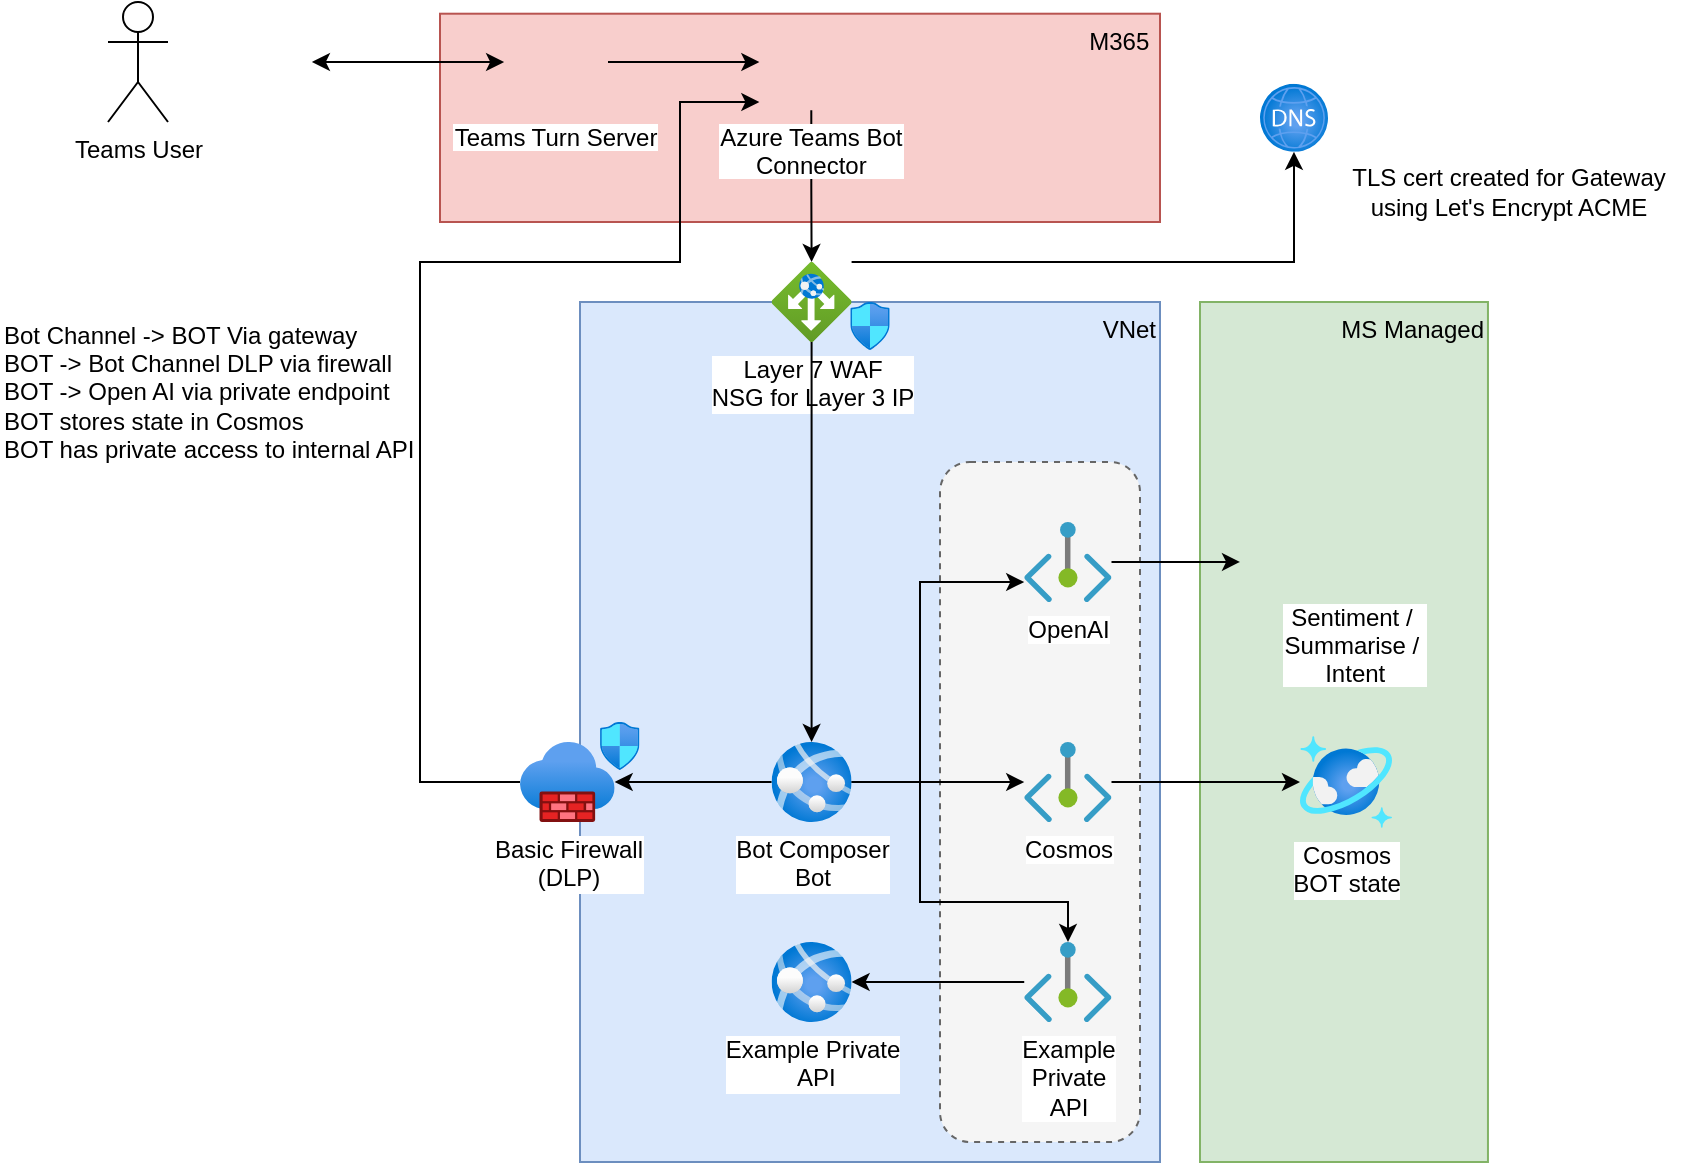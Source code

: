 <mxfile version="21.6.1" type="device">
  <diagram name="Page-1" id="VaPYOFnFGS76Kqwr0tM0">
    <mxGraphModel dx="1122" dy="724" grid="1" gridSize="10" guides="1" tooltips="1" connect="1" arrows="1" fold="1" page="1" pageScale="1" pageWidth="827" pageHeight="1169" math="0" shadow="0">
      <root>
        <mxCell id="0" />
        <mxCell id="1" parent="0" />
        <mxCell id="qYzfHf2ZCZvZ-HRf7kPD-13" value="VNet" style="rounded=0;whiteSpace=wrap;html=1;fillColor=#dae8fc;strokeColor=#6c8ebf;verticalAlign=top;align=right;" vertex="1" parent="1">
          <mxGeometry x="330" y="350" width="290" height="430" as="geometry" />
        </mxCell>
        <mxCell id="qYzfHf2ZCZvZ-HRf7kPD-23" value="" style="rounded=1;whiteSpace=wrap;html=1;dashed=1;fillColor=#f5f5f5;strokeColor=#666666;fontColor=#333333;" vertex="1" parent="1">
          <mxGeometry x="510" y="430" width="100" height="340" as="geometry" />
        </mxCell>
        <mxCell id="qYzfHf2ZCZvZ-HRf7kPD-15" value="M365&amp;nbsp;" style="rounded=0;whiteSpace=wrap;html=1;fillColor=#f8cecc;strokeColor=#b85450;verticalAlign=top;align=right;" vertex="1" parent="1">
          <mxGeometry x="260" y="205.85" width="360" height="104.15" as="geometry" />
        </mxCell>
        <mxCell id="qYzfHf2ZCZvZ-HRf7kPD-14" value="MS Managed" style="rounded=0;whiteSpace=wrap;html=1;fillColor=#d5e8d4;strokeColor=#82b366;verticalAlign=top;align=right;" vertex="1" parent="1">
          <mxGeometry x="640" y="350" width="143.98" height="430" as="geometry" />
        </mxCell>
        <mxCell id="GSIxuzxxxXfIUKt6QgGg-1" value="Teams User" style="shape=umlActor;verticalLabelPosition=bottom;verticalAlign=top;html=1;outlineConnect=0;" parent="1" vertex="1">
          <mxGeometry x="94" y="200" width="30" height="60" as="geometry" />
        </mxCell>
        <mxCell id="GSIxuzxxxXfIUKt6QgGg-7" style="edgeStyle=orthogonalEdgeStyle;rounded=0;orthogonalLoop=1;jettySize=auto;html=1;startArrow=classic;startFill=1;" parent="1" source="GSIxuzxxxXfIUKt6QgGg-3" target="GSIxuzxxxXfIUKt6QgGg-4" edge="1">
          <mxGeometry relative="1" as="geometry" />
        </mxCell>
        <mxCell id="GSIxuzxxxXfIUKt6QgGg-3" value="" style="shape=image;verticalLabelPosition=bottom;labelBackgroundColor=default;verticalAlign=top;aspect=fixed;imageAspect=0;image=https://upload.wikimedia.org/wikipedia/commons/thumb/c/c9/Microsoft_Office_Teams_%282018%E2%80%93present%29.svg/1200px-Microsoft_Office_Teams_%282018%E2%80%93present%29.svg.png;" parent="1" vertex="1">
          <mxGeometry x="144.0" y="205.85" width="51.94" height="48.3" as="geometry" />
        </mxCell>
        <mxCell id="GSIxuzxxxXfIUKt6QgGg-8" style="edgeStyle=orthogonalEdgeStyle;rounded=0;orthogonalLoop=1;jettySize=auto;html=1;" parent="1" source="GSIxuzxxxXfIUKt6QgGg-4" target="GSIxuzxxxXfIUKt6QgGg-6" edge="1">
          <mxGeometry relative="1" as="geometry" />
        </mxCell>
        <mxCell id="GSIxuzxxxXfIUKt6QgGg-4" value="Teams Turn Server" style="shape=image;verticalLabelPosition=bottom;labelBackgroundColor=default;verticalAlign=top;aspect=fixed;imageAspect=0;image=https://upload.wikimedia.org/wikipedia/commons/thumb/c/c9/Microsoft_Office_Teams_%282018%E2%80%93present%29.svg/1200px-Microsoft_Office_Teams_%282018%E2%80%93present%29.svg.png;" parent="1" vertex="1">
          <mxGeometry x="292.06" y="205.85" width="51.94" height="48.3" as="geometry" />
        </mxCell>
        <mxCell id="GSIxuzxxxXfIUKt6QgGg-31" style="edgeStyle=orthogonalEdgeStyle;rounded=0;orthogonalLoop=1;jettySize=auto;html=1;" parent="1" source="GSIxuzxxxXfIUKt6QgGg-6" target="GSIxuzxxxXfIUKt6QgGg-13" edge="1">
          <mxGeometry relative="1" as="geometry" />
        </mxCell>
        <mxCell id="GSIxuzxxxXfIUKt6QgGg-6" value="Azure Teams Bot&#xa;Connector" style="shape=image;verticalLabelPosition=bottom;labelBackgroundColor=default;verticalAlign=top;aspect=fixed;imageAspect=0;image=https://upload.wikimedia.org/wikipedia/commons/thumb/c/c9/Microsoft_Office_Teams_%282018%E2%80%93present%29.svg/1200px-Microsoft_Office_Teams_%282018%E2%80%93present%29.svg.png;" parent="1" vertex="1">
          <mxGeometry x="419.68" y="205.85" width="51.94" height="48.3" as="geometry" />
        </mxCell>
        <mxCell id="qYzfHf2ZCZvZ-HRf7kPD-18" style="edgeStyle=orthogonalEdgeStyle;rounded=0;orthogonalLoop=1;jettySize=auto;html=1;" edge="1" parent="1" source="GSIxuzxxxXfIUKt6QgGg-13" target="qYzfHf2ZCZvZ-HRf7kPD-16">
          <mxGeometry relative="1" as="geometry">
            <Array as="points">
              <mxPoint x="687" y="330" />
            </Array>
          </mxGeometry>
        </mxCell>
        <mxCell id="GSIxuzxxxXfIUKt6QgGg-13" value="Layer 7 WAF&lt;br&gt;NSG for Layer 3 IP" style="image;aspect=fixed;html=1;points=[];align=center;fontSize=12;image=img/lib/azure2/networking/Application_Gateways.svg;" parent="1" vertex="1">
          <mxGeometry x="425.795" y="330" width="40" height="40" as="geometry" />
        </mxCell>
        <mxCell id="GSIxuzxxxXfIUKt6QgGg-32" style="edgeStyle=orthogonalEdgeStyle;rounded=0;orthogonalLoop=1;jettySize=auto;html=1;" parent="1" source="GSIxuzxxxXfIUKt6QgGg-13" target="GSIxuzxxxXfIUKt6QgGg-39" edge="1">
          <mxGeometry relative="1" as="geometry">
            <mxPoint x="445.795" y="465.84" as="targetPoint" />
          </mxGeometry>
        </mxCell>
        <mxCell id="GSIxuzxxxXfIUKt6QgGg-43" style="edgeStyle=orthogonalEdgeStyle;rounded=0;orthogonalLoop=1;jettySize=auto;html=1;" parent="1" source="GSIxuzxxxXfIUKt6QgGg-26" target="GSIxuzxxxXfIUKt6QgGg-55" edge="1">
          <mxGeometry relative="1" as="geometry">
            <mxPoint x="181.9" y="620" as="targetPoint" />
          </mxGeometry>
        </mxCell>
        <mxCell id="GSIxuzxxxXfIUKt6QgGg-38" value="Example Private&lt;br&gt;&amp;nbsp;API" style="image;aspect=fixed;html=1;points=[];align=center;fontSize=12;image=img/lib/azure2/app_services/App_Services.svg;" parent="1" vertex="1">
          <mxGeometry x="425.8" y="670" width="40" height="40" as="geometry" />
        </mxCell>
        <mxCell id="qYzfHf2ZCZvZ-HRf7kPD-1" style="edgeStyle=orthogonalEdgeStyle;rounded=0;orthogonalLoop=1;jettySize=auto;html=1;" edge="1" parent="1" source="GSIxuzxxxXfIUKt6QgGg-39" target="GSIxuzxxxXfIUKt6QgGg-26">
          <mxGeometry relative="1" as="geometry">
            <Array as="points">
              <mxPoint x="500" y="590" />
              <mxPoint x="500" y="490" />
            </Array>
          </mxGeometry>
        </mxCell>
        <mxCell id="qYzfHf2ZCZvZ-HRf7kPD-3" style="edgeStyle=orthogonalEdgeStyle;rounded=0;orthogonalLoop=1;jettySize=auto;html=1;" edge="1" parent="1" source="GSIxuzxxxXfIUKt6QgGg-39" target="GSIxuzxxxXfIUKt6QgGg-28">
          <mxGeometry relative="1" as="geometry" />
        </mxCell>
        <mxCell id="qYzfHf2ZCZvZ-HRf7kPD-6" style="edgeStyle=orthogonalEdgeStyle;rounded=0;orthogonalLoop=1;jettySize=auto;html=1;" edge="1" parent="1" source="GSIxuzxxxXfIUKt6QgGg-39" target="GSIxuzxxxXfIUKt6QgGg-25">
          <mxGeometry relative="1" as="geometry">
            <Array as="points">
              <mxPoint x="500" y="590" />
              <mxPoint x="500" y="650" />
              <mxPoint x="574" y="650" />
            </Array>
          </mxGeometry>
        </mxCell>
        <mxCell id="qYzfHf2ZCZvZ-HRf7kPD-8" style="edgeStyle=orthogonalEdgeStyle;rounded=0;orthogonalLoop=1;jettySize=auto;html=1;" edge="1" parent="1" source="GSIxuzxxxXfIUKt6QgGg-39" target="qYzfHf2ZCZvZ-HRf7kPD-7">
          <mxGeometry relative="1" as="geometry" />
        </mxCell>
        <mxCell id="GSIxuzxxxXfIUKt6QgGg-39" value="Bot Composer&lt;br&gt;Bot" style="image;aspect=fixed;html=1;points=[];align=center;fontSize=12;image=img/lib/azure2/app_services/App_Services.svg;" parent="1" vertex="1">
          <mxGeometry x="425.8" y="570" width="40" height="40" as="geometry" />
        </mxCell>
        <mxCell id="GSIxuzxxxXfIUKt6QgGg-45" style="edgeStyle=orthogonalEdgeStyle;rounded=0;orthogonalLoop=1;jettySize=auto;html=1;" parent="1" source="GSIxuzxxxXfIUKt6QgGg-25" target="GSIxuzxxxXfIUKt6QgGg-38" edge="1">
          <mxGeometry relative="1" as="geometry" />
        </mxCell>
        <mxCell id="GSIxuzxxxXfIUKt6QgGg-25" value="Example &lt;br&gt;Private&lt;br&gt;API" style="image;aspect=fixed;html=1;points=[];align=center;fontSize=12;image=img/lib/azure2/networking/Private_Endpoint.svg;container=0;" parent="1" vertex="1">
          <mxGeometry x="552.112" y="670" width="43.64" height="40" as="geometry" />
        </mxCell>
        <mxCell id="GSIxuzxxxXfIUKt6QgGg-26" value="OpenAI" style="image;aspect=fixed;html=1;points=[];align=center;fontSize=12;image=img/lib/azure2/networking/Private_Endpoint.svg;container=0;" parent="1" vertex="1">
          <mxGeometry x="552.11" y="460" width="43.64" height="40" as="geometry" />
        </mxCell>
        <mxCell id="qYzfHf2ZCZvZ-HRf7kPD-5" style="edgeStyle=orthogonalEdgeStyle;rounded=0;orthogonalLoop=1;jettySize=auto;html=1;" edge="1" parent="1" source="GSIxuzxxxXfIUKt6QgGg-28" target="qYzfHf2ZCZvZ-HRf7kPD-4">
          <mxGeometry relative="1" as="geometry" />
        </mxCell>
        <mxCell id="GSIxuzxxxXfIUKt6QgGg-28" value="Cosmos" style="image;aspect=fixed;html=1;points=[];align=center;fontSize=12;image=img/lib/azure2/networking/Private_Endpoint.svg;container=0;" parent="1" vertex="1">
          <mxGeometry x="552.109" y="570" width="43.64" height="40" as="geometry" />
        </mxCell>
        <mxCell id="GSIxuzxxxXfIUKt6QgGg-55" value="Sentiment / &#xa;Summarise / &#xa;Intent" style="shape=image;verticalLabelPosition=bottom;labelBackgroundColor=default;verticalAlign=top;aspect=fixed;imageAspect=0;image=https://upload.wikimedia.org/wikipedia/commons/thumb/4/4d/OpenAI_Logo.svg/2560px-OpenAI_Logo.svg.png;" parent="1" vertex="1">
          <mxGeometry x="660" y="465.84" width="115.24" height="28.33" as="geometry" />
        </mxCell>
        <mxCell id="qYzfHf2ZCZvZ-HRf7kPD-4" value="Cosmos &lt;br&gt;BOT state" style="image;aspect=fixed;html=1;points=[];align=center;fontSize=12;image=img/lib/azure2/databases/Azure_Cosmos_DB.svg;" vertex="1" parent="1">
          <mxGeometry x="690" y="567" width="46" height="46" as="geometry" />
        </mxCell>
        <mxCell id="qYzfHf2ZCZvZ-HRf7kPD-11" style="edgeStyle=orthogonalEdgeStyle;rounded=0;orthogonalLoop=1;jettySize=auto;html=1;" edge="1" parent="1" source="qYzfHf2ZCZvZ-HRf7kPD-7" target="GSIxuzxxxXfIUKt6QgGg-6">
          <mxGeometry relative="1" as="geometry">
            <Array as="points">
              <mxPoint x="250" y="330" />
              <mxPoint x="380" y="330" />
              <mxPoint x="380" y="250" />
            </Array>
          </mxGeometry>
        </mxCell>
        <mxCell id="qYzfHf2ZCZvZ-HRf7kPD-7" value="Basic Firewall&lt;br&gt;(DLP)" style="image;aspect=fixed;html=1;points=[];align=center;fontSize=12;image=img/lib/azure2/networking/Firewalls.svg;" vertex="1" parent="1">
          <mxGeometry x="300" y="570" width="47.33" height="40" as="geometry" />
        </mxCell>
        <mxCell id="qYzfHf2ZCZvZ-HRf7kPD-12" value="Bot Channel -&amp;gt; BOT Via gateway&lt;br&gt;BOT -&amp;gt; Bot Channel DLP via firewall&lt;br&gt;BOT -&amp;gt; Open AI via private endpoint&lt;br&gt;BOT stores state in Cosmos&lt;br&gt;BOT has private access to internal API" style="text;html=1;align=left;verticalAlign=middle;resizable=0;points=[];autosize=1;strokeColor=none;fillColor=none;" vertex="1" parent="1">
          <mxGeometry x="40" y="350" width="230" height="90" as="geometry" />
        </mxCell>
        <mxCell id="qYzfHf2ZCZvZ-HRf7kPD-16" value="" style="image;aspect=fixed;html=1;points=[];align=center;fontSize=12;image=img/lib/azure2/networking/DNS_Zones.svg;" vertex="1" parent="1">
          <mxGeometry x="670" y="240.93" width="34" height="34" as="geometry" />
        </mxCell>
        <mxCell id="qYzfHf2ZCZvZ-HRf7kPD-17" value="" style="shape=image;verticalLabelPosition=bottom;labelBackgroundColor=default;verticalAlign=top;aspect=fixed;imageAspect=0;image=https://letsencrypt.org/images/letsencrypt-logo-horizontal.svg;" vertex="1" parent="1">
          <mxGeometry x="720" y="239.33" width="149" height="35.6" as="geometry" />
        </mxCell>
        <mxCell id="qYzfHf2ZCZvZ-HRf7kPD-19" value="TLS cert created for Gateway &lt;br&gt;using Let&#39;s Encrypt ACME" style="text;html=1;align=center;verticalAlign=middle;resizable=0;points=[];autosize=1;strokeColor=none;fillColor=none;" vertex="1" parent="1">
          <mxGeometry x="704" y="274.93" width="180" height="40" as="geometry" />
        </mxCell>
        <mxCell id="qYzfHf2ZCZvZ-HRf7kPD-21" value="" style="image;aspect=fixed;html=1;points=[];align=center;fontSize=12;image=img/lib/azure2/networking/Network_Security_Groups.svg;" vertex="1" parent="1">
          <mxGeometry x="465.12" y="350" width="19.76" height="24" as="geometry" />
        </mxCell>
        <mxCell id="qYzfHf2ZCZvZ-HRf7kPD-22" value="" style="image;aspect=fixed;html=1;points=[];align=center;fontSize=12;image=img/lib/azure2/networking/Network_Security_Groups.svg;" vertex="1" parent="1">
          <mxGeometry x="340" y="560" width="19.76" height="24" as="geometry" />
        </mxCell>
      </root>
    </mxGraphModel>
  </diagram>
</mxfile>
